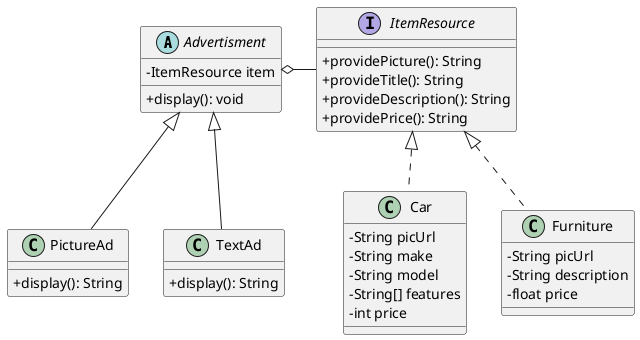 @startuml
skinparam classAttributeIconSize 0

Advertisment <|-- PictureAd
Advertisment <|-- TextAd
Advertisment o- ItemResource
ItemResource <|.. Car
ItemResource <|.. Furniture

abstract class Advertisment{
    - ItemResource item
    + display(): void
}

class PictureAd{
    + display(): String
}

class TextAd{
    + display(): String
}

interface ItemResource {
    + providePicture(): String
    + provideTitle(): String
    + provideDescription(): String
    + providePrice(): String
}

class Car{
    - String picUrl
    - String make
    - String model
    - String[] features
    - int price
}

class Furniture{
    - String picUrl
    - String description
    - float price
}

@enduml